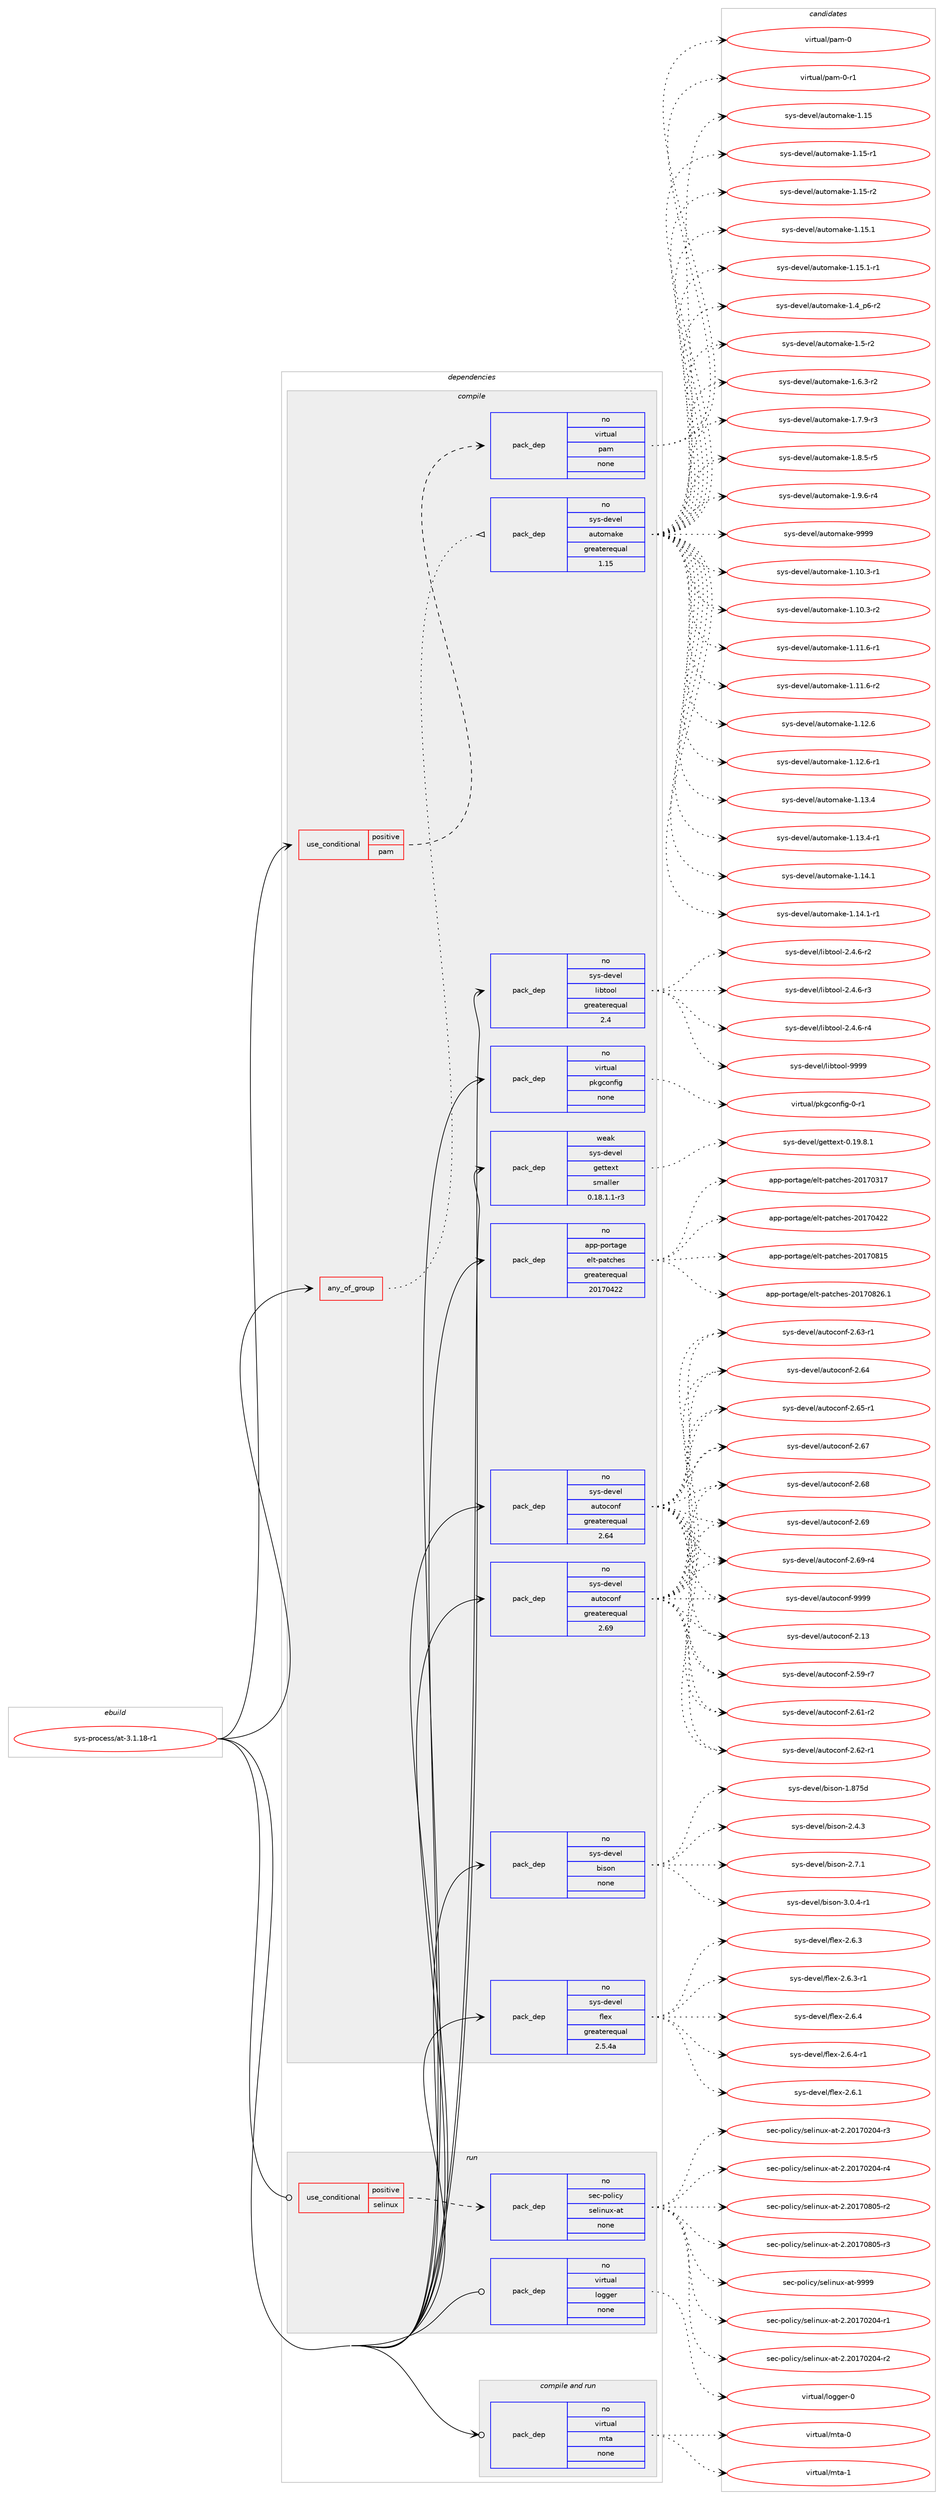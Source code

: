 digraph prolog {

# *************
# Graph options
# *************

newrank=true;
concentrate=true;
compound=true;
graph [rankdir=LR,fontname=Helvetica,fontsize=10,ranksep=1.5];#, ranksep=2.5, nodesep=0.2];
edge  [arrowhead=vee];
node  [fontname=Helvetica,fontsize=10];

# **********
# The ebuild
# **********

subgraph cluster_leftcol {
color=gray;
rank=same;
label=<<i>ebuild</i>>;
id [label="sys-process/at-3.1.18-r1", color=red, width=4, href="../sys-process/at-3.1.18-r1.svg"];
}

# ****************
# The dependencies
# ****************

subgraph cluster_midcol {
color=gray;
label=<<i>dependencies</i>>;
subgraph cluster_compile {
fillcolor="#eeeeee";
style=filled;
label=<<i>compile</i>>;
subgraph any8488 {
dependency496481 [label=<<TABLE BORDER="0" CELLBORDER="1" CELLSPACING="0" CELLPADDING="4"><TR><TD CELLPADDING="10">any_of_group</TD></TR></TABLE>>, shape=none, color=red];subgraph pack368987 {
dependency496482 [label=<<TABLE BORDER="0" CELLBORDER="1" CELLSPACING="0" CELLPADDING="4" WIDTH="220"><TR><TD ROWSPAN="6" CELLPADDING="30">pack_dep</TD></TR><TR><TD WIDTH="110">no</TD></TR><TR><TD>sys-devel</TD></TR><TR><TD>automake</TD></TR><TR><TD>greaterequal</TD></TR><TR><TD>1.15</TD></TR></TABLE>>, shape=none, color=blue];
}
dependency496481:e -> dependency496482:w [weight=20,style="dotted",arrowhead="oinv"];
}
id:e -> dependency496481:w [weight=20,style="solid",arrowhead="vee"];
subgraph cond118681 {
dependency496483 [label=<<TABLE BORDER="0" CELLBORDER="1" CELLSPACING="0" CELLPADDING="4"><TR><TD ROWSPAN="3" CELLPADDING="10">use_conditional</TD></TR><TR><TD>positive</TD></TR><TR><TD>pam</TD></TR></TABLE>>, shape=none, color=red];
subgraph pack368988 {
dependency496484 [label=<<TABLE BORDER="0" CELLBORDER="1" CELLSPACING="0" CELLPADDING="4" WIDTH="220"><TR><TD ROWSPAN="6" CELLPADDING="30">pack_dep</TD></TR><TR><TD WIDTH="110">no</TD></TR><TR><TD>virtual</TD></TR><TR><TD>pam</TD></TR><TR><TD>none</TD></TR><TR><TD></TD></TR></TABLE>>, shape=none, color=blue];
}
dependency496483:e -> dependency496484:w [weight=20,style="dashed",arrowhead="vee"];
}
id:e -> dependency496483:w [weight=20,style="solid",arrowhead="vee"];
subgraph pack368989 {
dependency496485 [label=<<TABLE BORDER="0" CELLBORDER="1" CELLSPACING="0" CELLPADDING="4" WIDTH="220"><TR><TD ROWSPAN="6" CELLPADDING="30">pack_dep</TD></TR><TR><TD WIDTH="110">no</TD></TR><TR><TD>app-portage</TD></TR><TR><TD>elt-patches</TD></TR><TR><TD>greaterequal</TD></TR><TR><TD>20170422</TD></TR></TABLE>>, shape=none, color=blue];
}
id:e -> dependency496485:w [weight=20,style="solid",arrowhead="vee"];
subgraph pack368990 {
dependency496486 [label=<<TABLE BORDER="0" CELLBORDER="1" CELLSPACING="0" CELLPADDING="4" WIDTH="220"><TR><TD ROWSPAN="6" CELLPADDING="30">pack_dep</TD></TR><TR><TD WIDTH="110">no</TD></TR><TR><TD>sys-devel</TD></TR><TR><TD>autoconf</TD></TR><TR><TD>greaterequal</TD></TR><TR><TD>2.64</TD></TR></TABLE>>, shape=none, color=blue];
}
id:e -> dependency496486:w [weight=20,style="solid",arrowhead="vee"];
subgraph pack368991 {
dependency496487 [label=<<TABLE BORDER="0" CELLBORDER="1" CELLSPACING="0" CELLPADDING="4" WIDTH="220"><TR><TD ROWSPAN="6" CELLPADDING="30">pack_dep</TD></TR><TR><TD WIDTH="110">no</TD></TR><TR><TD>sys-devel</TD></TR><TR><TD>autoconf</TD></TR><TR><TD>greaterequal</TD></TR><TR><TD>2.69</TD></TR></TABLE>>, shape=none, color=blue];
}
id:e -> dependency496487:w [weight=20,style="solid",arrowhead="vee"];
subgraph pack368992 {
dependency496488 [label=<<TABLE BORDER="0" CELLBORDER="1" CELLSPACING="0" CELLPADDING="4" WIDTH="220"><TR><TD ROWSPAN="6" CELLPADDING="30">pack_dep</TD></TR><TR><TD WIDTH="110">no</TD></TR><TR><TD>sys-devel</TD></TR><TR><TD>bison</TD></TR><TR><TD>none</TD></TR><TR><TD></TD></TR></TABLE>>, shape=none, color=blue];
}
id:e -> dependency496488:w [weight=20,style="solid",arrowhead="vee"];
subgraph pack368993 {
dependency496489 [label=<<TABLE BORDER="0" CELLBORDER="1" CELLSPACING="0" CELLPADDING="4" WIDTH="220"><TR><TD ROWSPAN="6" CELLPADDING="30">pack_dep</TD></TR><TR><TD WIDTH="110">no</TD></TR><TR><TD>sys-devel</TD></TR><TR><TD>flex</TD></TR><TR><TD>greaterequal</TD></TR><TR><TD>2.5.4a</TD></TR></TABLE>>, shape=none, color=blue];
}
id:e -> dependency496489:w [weight=20,style="solid",arrowhead="vee"];
subgraph pack368994 {
dependency496490 [label=<<TABLE BORDER="0" CELLBORDER="1" CELLSPACING="0" CELLPADDING="4" WIDTH="220"><TR><TD ROWSPAN="6" CELLPADDING="30">pack_dep</TD></TR><TR><TD WIDTH="110">no</TD></TR><TR><TD>sys-devel</TD></TR><TR><TD>libtool</TD></TR><TR><TD>greaterequal</TD></TR><TR><TD>2.4</TD></TR></TABLE>>, shape=none, color=blue];
}
id:e -> dependency496490:w [weight=20,style="solid",arrowhead="vee"];
subgraph pack368995 {
dependency496491 [label=<<TABLE BORDER="0" CELLBORDER="1" CELLSPACING="0" CELLPADDING="4" WIDTH="220"><TR><TD ROWSPAN="6" CELLPADDING="30">pack_dep</TD></TR><TR><TD WIDTH="110">no</TD></TR><TR><TD>virtual</TD></TR><TR><TD>pkgconfig</TD></TR><TR><TD>none</TD></TR><TR><TD></TD></TR></TABLE>>, shape=none, color=blue];
}
id:e -> dependency496491:w [weight=20,style="solid",arrowhead="vee"];
subgraph pack368996 {
dependency496492 [label=<<TABLE BORDER="0" CELLBORDER="1" CELLSPACING="0" CELLPADDING="4" WIDTH="220"><TR><TD ROWSPAN="6" CELLPADDING="30">pack_dep</TD></TR><TR><TD WIDTH="110">weak</TD></TR><TR><TD>sys-devel</TD></TR><TR><TD>gettext</TD></TR><TR><TD>smaller</TD></TR><TR><TD>0.18.1.1-r3</TD></TR></TABLE>>, shape=none, color=blue];
}
id:e -> dependency496492:w [weight=20,style="solid",arrowhead="vee"];
}
subgraph cluster_compileandrun {
fillcolor="#eeeeee";
style=filled;
label=<<i>compile and run</i>>;
subgraph pack368997 {
dependency496493 [label=<<TABLE BORDER="0" CELLBORDER="1" CELLSPACING="0" CELLPADDING="4" WIDTH="220"><TR><TD ROWSPAN="6" CELLPADDING="30">pack_dep</TD></TR><TR><TD WIDTH="110">no</TD></TR><TR><TD>virtual</TD></TR><TR><TD>mta</TD></TR><TR><TD>none</TD></TR><TR><TD></TD></TR></TABLE>>, shape=none, color=blue];
}
id:e -> dependency496493:w [weight=20,style="solid",arrowhead="odotvee"];
}
subgraph cluster_run {
fillcolor="#eeeeee";
style=filled;
label=<<i>run</i>>;
subgraph cond118682 {
dependency496494 [label=<<TABLE BORDER="0" CELLBORDER="1" CELLSPACING="0" CELLPADDING="4"><TR><TD ROWSPAN="3" CELLPADDING="10">use_conditional</TD></TR><TR><TD>positive</TD></TR><TR><TD>selinux</TD></TR></TABLE>>, shape=none, color=red];
subgraph pack368998 {
dependency496495 [label=<<TABLE BORDER="0" CELLBORDER="1" CELLSPACING="0" CELLPADDING="4" WIDTH="220"><TR><TD ROWSPAN="6" CELLPADDING="30">pack_dep</TD></TR><TR><TD WIDTH="110">no</TD></TR><TR><TD>sec-policy</TD></TR><TR><TD>selinux-at</TD></TR><TR><TD>none</TD></TR><TR><TD></TD></TR></TABLE>>, shape=none, color=blue];
}
dependency496494:e -> dependency496495:w [weight=20,style="dashed",arrowhead="vee"];
}
id:e -> dependency496494:w [weight=20,style="solid",arrowhead="odot"];
subgraph pack368999 {
dependency496496 [label=<<TABLE BORDER="0" CELLBORDER="1" CELLSPACING="0" CELLPADDING="4" WIDTH="220"><TR><TD ROWSPAN="6" CELLPADDING="30">pack_dep</TD></TR><TR><TD WIDTH="110">no</TD></TR><TR><TD>virtual</TD></TR><TR><TD>logger</TD></TR><TR><TD>none</TD></TR><TR><TD></TD></TR></TABLE>>, shape=none, color=blue];
}
id:e -> dependency496496:w [weight=20,style="solid",arrowhead="odot"];
}
}

# **************
# The candidates
# **************

subgraph cluster_choices {
rank=same;
color=gray;
label=<<i>candidates</i>>;

subgraph choice368987 {
color=black;
nodesep=1;
choice11512111545100101118101108479711711611110997107101454946494846514511449 [label="sys-devel/automake-1.10.3-r1", color=red, width=4,href="../sys-devel/automake-1.10.3-r1.svg"];
choice11512111545100101118101108479711711611110997107101454946494846514511450 [label="sys-devel/automake-1.10.3-r2", color=red, width=4,href="../sys-devel/automake-1.10.3-r2.svg"];
choice11512111545100101118101108479711711611110997107101454946494946544511449 [label="sys-devel/automake-1.11.6-r1", color=red, width=4,href="../sys-devel/automake-1.11.6-r1.svg"];
choice11512111545100101118101108479711711611110997107101454946494946544511450 [label="sys-devel/automake-1.11.6-r2", color=red, width=4,href="../sys-devel/automake-1.11.6-r2.svg"];
choice1151211154510010111810110847971171161111099710710145494649504654 [label="sys-devel/automake-1.12.6", color=red, width=4,href="../sys-devel/automake-1.12.6.svg"];
choice11512111545100101118101108479711711611110997107101454946495046544511449 [label="sys-devel/automake-1.12.6-r1", color=red, width=4,href="../sys-devel/automake-1.12.6-r1.svg"];
choice1151211154510010111810110847971171161111099710710145494649514652 [label="sys-devel/automake-1.13.4", color=red, width=4,href="../sys-devel/automake-1.13.4.svg"];
choice11512111545100101118101108479711711611110997107101454946495146524511449 [label="sys-devel/automake-1.13.4-r1", color=red, width=4,href="../sys-devel/automake-1.13.4-r1.svg"];
choice1151211154510010111810110847971171161111099710710145494649524649 [label="sys-devel/automake-1.14.1", color=red, width=4,href="../sys-devel/automake-1.14.1.svg"];
choice11512111545100101118101108479711711611110997107101454946495246494511449 [label="sys-devel/automake-1.14.1-r1", color=red, width=4,href="../sys-devel/automake-1.14.1-r1.svg"];
choice115121115451001011181011084797117116111109971071014549464953 [label="sys-devel/automake-1.15", color=red, width=4,href="../sys-devel/automake-1.15.svg"];
choice1151211154510010111810110847971171161111099710710145494649534511449 [label="sys-devel/automake-1.15-r1", color=red, width=4,href="../sys-devel/automake-1.15-r1.svg"];
choice1151211154510010111810110847971171161111099710710145494649534511450 [label="sys-devel/automake-1.15-r2", color=red, width=4,href="../sys-devel/automake-1.15-r2.svg"];
choice1151211154510010111810110847971171161111099710710145494649534649 [label="sys-devel/automake-1.15.1", color=red, width=4,href="../sys-devel/automake-1.15.1.svg"];
choice11512111545100101118101108479711711611110997107101454946495346494511449 [label="sys-devel/automake-1.15.1-r1", color=red, width=4,href="../sys-devel/automake-1.15.1-r1.svg"];
choice115121115451001011181011084797117116111109971071014549465295112544511450 [label="sys-devel/automake-1.4_p6-r2", color=red, width=4,href="../sys-devel/automake-1.4_p6-r2.svg"];
choice11512111545100101118101108479711711611110997107101454946534511450 [label="sys-devel/automake-1.5-r2", color=red, width=4,href="../sys-devel/automake-1.5-r2.svg"];
choice115121115451001011181011084797117116111109971071014549465446514511450 [label="sys-devel/automake-1.6.3-r2", color=red, width=4,href="../sys-devel/automake-1.6.3-r2.svg"];
choice115121115451001011181011084797117116111109971071014549465546574511451 [label="sys-devel/automake-1.7.9-r3", color=red, width=4,href="../sys-devel/automake-1.7.9-r3.svg"];
choice115121115451001011181011084797117116111109971071014549465646534511453 [label="sys-devel/automake-1.8.5-r5", color=red, width=4,href="../sys-devel/automake-1.8.5-r5.svg"];
choice115121115451001011181011084797117116111109971071014549465746544511452 [label="sys-devel/automake-1.9.6-r4", color=red, width=4,href="../sys-devel/automake-1.9.6-r4.svg"];
choice115121115451001011181011084797117116111109971071014557575757 [label="sys-devel/automake-9999", color=red, width=4,href="../sys-devel/automake-9999.svg"];
dependency496482:e -> choice11512111545100101118101108479711711611110997107101454946494846514511449:w [style=dotted,weight="100"];
dependency496482:e -> choice11512111545100101118101108479711711611110997107101454946494846514511450:w [style=dotted,weight="100"];
dependency496482:e -> choice11512111545100101118101108479711711611110997107101454946494946544511449:w [style=dotted,weight="100"];
dependency496482:e -> choice11512111545100101118101108479711711611110997107101454946494946544511450:w [style=dotted,weight="100"];
dependency496482:e -> choice1151211154510010111810110847971171161111099710710145494649504654:w [style=dotted,weight="100"];
dependency496482:e -> choice11512111545100101118101108479711711611110997107101454946495046544511449:w [style=dotted,weight="100"];
dependency496482:e -> choice1151211154510010111810110847971171161111099710710145494649514652:w [style=dotted,weight="100"];
dependency496482:e -> choice11512111545100101118101108479711711611110997107101454946495146524511449:w [style=dotted,weight="100"];
dependency496482:e -> choice1151211154510010111810110847971171161111099710710145494649524649:w [style=dotted,weight="100"];
dependency496482:e -> choice11512111545100101118101108479711711611110997107101454946495246494511449:w [style=dotted,weight="100"];
dependency496482:e -> choice115121115451001011181011084797117116111109971071014549464953:w [style=dotted,weight="100"];
dependency496482:e -> choice1151211154510010111810110847971171161111099710710145494649534511449:w [style=dotted,weight="100"];
dependency496482:e -> choice1151211154510010111810110847971171161111099710710145494649534511450:w [style=dotted,weight="100"];
dependency496482:e -> choice1151211154510010111810110847971171161111099710710145494649534649:w [style=dotted,weight="100"];
dependency496482:e -> choice11512111545100101118101108479711711611110997107101454946495346494511449:w [style=dotted,weight="100"];
dependency496482:e -> choice115121115451001011181011084797117116111109971071014549465295112544511450:w [style=dotted,weight="100"];
dependency496482:e -> choice11512111545100101118101108479711711611110997107101454946534511450:w [style=dotted,weight="100"];
dependency496482:e -> choice115121115451001011181011084797117116111109971071014549465446514511450:w [style=dotted,weight="100"];
dependency496482:e -> choice115121115451001011181011084797117116111109971071014549465546574511451:w [style=dotted,weight="100"];
dependency496482:e -> choice115121115451001011181011084797117116111109971071014549465646534511453:w [style=dotted,weight="100"];
dependency496482:e -> choice115121115451001011181011084797117116111109971071014549465746544511452:w [style=dotted,weight="100"];
dependency496482:e -> choice115121115451001011181011084797117116111109971071014557575757:w [style=dotted,weight="100"];
}
subgraph choice368988 {
color=black;
nodesep=1;
choice1181051141161179710847112971094548 [label="virtual/pam-0", color=red, width=4,href="../virtual/pam-0.svg"];
choice11810511411611797108471129710945484511449 [label="virtual/pam-0-r1", color=red, width=4,href="../virtual/pam-0-r1.svg"];
dependency496484:e -> choice1181051141161179710847112971094548:w [style=dotted,weight="100"];
dependency496484:e -> choice11810511411611797108471129710945484511449:w [style=dotted,weight="100"];
}
subgraph choice368989 {
color=black;
nodesep=1;
choice97112112451121111141169710310147101108116451129711699104101115455048495548514955 [label="app-portage/elt-patches-20170317", color=red, width=4,href="../app-portage/elt-patches-20170317.svg"];
choice97112112451121111141169710310147101108116451129711699104101115455048495548525050 [label="app-portage/elt-patches-20170422", color=red, width=4,href="../app-portage/elt-patches-20170422.svg"];
choice97112112451121111141169710310147101108116451129711699104101115455048495548564953 [label="app-portage/elt-patches-20170815", color=red, width=4,href="../app-portage/elt-patches-20170815.svg"];
choice971121124511211111411697103101471011081164511297116991041011154550484955485650544649 [label="app-portage/elt-patches-20170826.1", color=red, width=4,href="../app-portage/elt-patches-20170826.1.svg"];
dependency496485:e -> choice97112112451121111141169710310147101108116451129711699104101115455048495548514955:w [style=dotted,weight="100"];
dependency496485:e -> choice97112112451121111141169710310147101108116451129711699104101115455048495548525050:w [style=dotted,weight="100"];
dependency496485:e -> choice97112112451121111141169710310147101108116451129711699104101115455048495548564953:w [style=dotted,weight="100"];
dependency496485:e -> choice971121124511211111411697103101471011081164511297116991041011154550484955485650544649:w [style=dotted,weight="100"];
}
subgraph choice368990 {
color=black;
nodesep=1;
choice115121115451001011181011084797117116111991111101024550464951 [label="sys-devel/autoconf-2.13", color=red, width=4,href="../sys-devel/autoconf-2.13.svg"];
choice1151211154510010111810110847971171161119911111010245504653574511455 [label="sys-devel/autoconf-2.59-r7", color=red, width=4,href="../sys-devel/autoconf-2.59-r7.svg"];
choice1151211154510010111810110847971171161119911111010245504654494511450 [label="sys-devel/autoconf-2.61-r2", color=red, width=4,href="../sys-devel/autoconf-2.61-r2.svg"];
choice1151211154510010111810110847971171161119911111010245504654504511449 [label="sys-devel/autoconf-2.62-r1", color=red, width=4,href="../sys-devel/autoconf-2.62-r1.svg"];
choice1151211154510010111810110847971171161119911111010245504654514511449 [label="sys-devel/autoconf-2.63-r1", color=red, width=4,href="../sys-devel/autoconf-2.63-r1.svg"];
choice115121115451001011181011084797117116111991111101024550465452 [label="sys-devel/autoconf-2.64", color=red, width=4,href="../sys-devel/autoconf-2.64.svg"];
choice1151211154510010111810110847971171161119911111010245504654534511449 [label="sys-devel/autoconf-2.65-r1", color=red, width=4,href="../sys-devel/autoconf-2.65-r1.svg"];
choice115121115451001011181011084797117116111991111101024550465455 [label="sys-devel/autoconf-2.67", color=red, width=4,href="../sys-devel/autoconf-2.67.svg"];
choice115121115451001011181011084797117116111991111101024550465456 [label="sys-devel/autoconf-2.68", color=red, width=4,href="../sys-devel/autoconf-2.68.svg"];
choice115121115451001011181011084797117116111991111101024550465457 [label="sys-devel/autoconf-2.69", color=red, width=4,href="../sys-devel/autoconf-2.69.svg"];
choice1151211154510010111810110847971171161119911111010245504654574511452 [label="sys-devel/autoconf-2.69-r4", color=red, width=4,href="../sys-devel/autoconf-2.69-r4.svg"];
choice115121115451001011181011084797117116111991111101024557575757 [label="sys-devel/autoconf-9999", color=red, width=4,href="../sys-devel/autoconf-9999.svg"];
dependency496486:e -> choice115121115451001011181011084797117116111991111101024550464951:w [style=dotted,weight="100"];
dependency496486:e -> choice1151211154510010111810110847971171161119911111010245504653574511455:w [style=dotted,weight="100"];
dependency496486:e -> choice1151211154510010111810110847971171161119911111010245504654494511450:w [style=dotted,weight="100"];
dependency496486:e -> choice1151211154510010111810110847971171161119911111010245504654504511449:w [style=dotted,weight="100"];
dependency496486:e -> choice1151211154510010111810110847971171161119911111010245504654514511449:w [style=dotted,weight="100"];
dependency496486:e -> choice115121115451001011181011084797117116111991111101024550465452:w [style=dotted,weight="100"];
dependency496486:e -> choice1151211154510010111810110847971171161119911111010245504654534511449:w [style=dotted,weight="100"];
dependency496486:e -> choice115121115451001011181011084797117116111991111101024550465455:w [style=dotted,weight="100"];
dependency496486:e -> choice115121115451001011181011084797117116111991111101024550465456:w [style=dotted,weight="100"];
dependency496486:e -> choice115121115451001011181011084797117116111991111101024550465457:w [style=dotted,weight="100"];
dependency496486:e -> choice1151211154510010111810110847971171161119911111010245504654574511452:w [style=dotted,weight="100"];
dependency496486:e -> choice115121115451001011181011084797117116111991111101024557575757:w [style=dotted,weight="100"];
}
subgraph choice368991 {
color=black;
nodesep=1;
choice115121115451001011181011084797117116111991111101024550464951 [label="sys-devel/autoconf-2.13", color=red, width=4,href="../sys-devel/autoconf-2.13.svg"];
choice1151211154510010111810110847971171161119911111010245504653574511455 [label="sys-devel/autoconf-2.59-r7", color=red, width=4,href="../sys-devel/autoconf-2.59-r7.svg"];
choice1151211154510010111810110847971171161119911111010245504654494511450 [label="sys-devel/autoconf-2.61-r2", color=red, width=4,href="../sys-devel/autoconf-2.61-r2.svg"];
choice1151211154510010111810110847971171161119911111010245504654504511449 [label="sys-devel/autoconf-2.62-r1", color=red, width=4,href="../sys-devel/autoconf-2.62-r1.svg"];
choice1151211154510010111810110847971171161119911111010245504654514511449 [label="sys-devel/autoconf-2.63-r1", color=red, width=4,href="../sys-devel/autoconf-2.63-r1.svg"];
choice115121115451001011181011084797117116111991111101024550465452 [label="sys-devel/autoconf-2.64", color=red, width=4,href="../sys-devel/autoconf-2.64.svg"];
choice1151211154510010111810110847971171161119911111010245504654534511449 [label="sys-devel/autoconf-2.65-r1", color=red, width=4,href="../sys-devel/autoconf-2.65-r1.svg"];
choice115121115451001011181011084797117116111991111101024550465455 [label="sys-devel/autoconf-2.67", color=red, width=4,href="../sys-devel/autoconf-2.67.svg"];
choice115121115451001011181011084797117116111991111101024550465456 [label="sys-devel/autoconf-2.68", color=red, width=4,href="../sys-devel/autoconf-2.68.svg"];
choice115121115451001011181011084797117116111991111101024550465457 [label="sys-devel/autoconf-2.69", color=red, width=4,href="../sys-devel/autoconf-2.69.svg"];
choice1151211154510010111810110847971171161119911111010245504654574511452 [label="sys-devel/autoconf-2.69-r4", color=red, width=4,href="../sys-devel/autoconf-2.69-r4.svg"];
choice115121115451001011181011084797117116111991111101024557575757 [label="sys-devel/autoconf-9999", color=red, width=4,href="../sys-devel/autoconf-9999.svg"];
dependency496487:e -> choice115121115451001011181011084797117116111991111101024550464951:w [style=dotted,weight="100"];
dependency496487:e -> choice1151211154510010111810110847971171161119911111010245504653574511455:w [style=dotted,weight="100"];
dependency496487:e -> choice1151211154510010111810110847971171161119911111010245504654494511450:w [style=dotted,weight="100"];
dependency496487:e -> choice1151211154510010111810110847971171161119911111010245504654504511449:w [style=dotted,weight="100"];
dependency496487:e -> choice1151211154510010111810110847971171161119911111010245504654514511449:w [style=dotted,weight="100"];
dependency496487:e -> choice115121115451001011181011084797117116111991111101024550465452:w [style=dotted,weight="100"];
dependency496487:e -> choice1151211154510010111810110847971171161119911111010245504654534511449:w [style=dotted,weight="100"];
dependency496487:e -> choice115121115451001011181011084797117116111991111101024550465455:w [style=dotted,weight="100"];
dependency496487:e -> choice115121115451001011181011084797117116111991111101024550465456:w [style=dotted,weight="100"];
dependency496487:e -> choice115121115451001011181011084797117116111991111101024550465457:w [style=dotted,weight="100"];
dependency496487:e -> choice1151211154510010111810110847971171161119911111010245504654574511452:w [style=dotted,weight="100"];
dependency496487:e -> choice115121115451001011181011084797117116111991111101024557575757:w [style=dotted,weight="100"];
}
subgraph choice368992 {
color=black;
nodesep=1;
choice115121115451001011181011084798105115111110454946565553100 [label="sys-devel/bison-1.875d", color=red, width=4,href="../sys-devel/bison-1.875d.svg"];
choice115121115451001011181011084798105115111110455046524651 [label="sys-devel/bison-2.4.3", color=red, width=4,href="../sys-devel/bison-2.4.3.svg"];
choice115121115451001011181011084798105115111110455046554649 [label="sys-devel/bison-2.7.1", color=red, width=4,href="../sys-devel/bison-2.7.1.svg"];
choice1151211154510010111810110847981051151111104551464846524511449 [label="sys-devel/bison-3.0.4-r1", color=red, width=4,href="../sys-devel/bison-3.0.4-r1.svg"];
dependency496488:e -> choice115121115451001011181011084798105115111110454946565553100:w [style=dotted,weight="100"];
dependency496488:e -> choice115121115451001011181011084798105115111110455046524651:w [style=dotted,weight="100"];
dependency496488:e -> choice115121115451001011181011084798105115111110455046554649:w [style=dotted,weight="100"];
dependency496488:e -> choice1151211154510010111810110847981051151111104551464846524511449:w [style=dotted,weight="100"];
}
subgraph choice368993 {
color=black;
nodesep=1;
choice1151211154510010111810110847102108101120455046544649 [label="sys-devel/flex-2.6.1", color=red, width=4,href="../sys-devel/flex-2.6.1.svg"];
choice1151211154510010111810110847102108101120455046544651 [label="sys-devel/flex-2.6.3", color=red, width=4,href="../sys-devel/flex-2.6.3.svg"];
choice11512111545100101118101108471021081011204550465446514511449 [label="sys-devel/flex-2.6.3-r1", color=red, width=4,href="../sys-devel/flex-2.6.3-r1.svg"];
choice1151211154510010111810110847102108101120455046544652 [label="sys-devel/flex-2.6.4", color=red, width=4,href="../sys-devel/flex-2.6.4.svg"];
choice11512111545100101118101108471021081011204550465446524511449 [label="sys-devel/flex-2.6.4-r1", color=red, width=4,href="../sys-devel/flex-2.6.4-r1.svg"];
dependency496489:e -> choice1151211154510010111810110847102108101120455046544649:w [style=dotted,weight="100"];
dependency496489:e -> choice1151211154510010111810110847102108101120455046544651:w [style=dotted,weight="100"];
dependency496489:e -> choice11512111545100101118101108471021081011204550465446514511449:w [style=dotted,weight="100"];
dependency496489:e -> choice1151211154510010111810110847102108101120455046544652:w [style=dotted,weight="100"];
dependency496489:e -> choice11512111545100101118101108471021081011204550465446524511449:w [style=dotted,weight="100"];
}
subgraph choice368994 {
color=black;
nodesep=1;
choice1151211154510010111810110847108105981161111111084550465246544511450 [label="sys-devel/libtool-2.4.6-r2", color=red, width=4,href="../sys-devel/libtool-2.4.6-r2.svg"];
choice1151211154510010111810110847108105981161111111084550465246544511451 [label="sys-devel/libtool-2.4.6-r3", color=red, width=4,href="../sys-devel/libtool-2.4.6-r3.svg"];
choice1151211154510010111810110847108105981161111111084550465246544511452 [label="sys-devel/libtool-2.4.6-r4", color=red, width=4,href="../sys-devel/libtool-2.4.6-r4.svg"];
choice1151211154510010111810110847108105981161111111084557575757 [label="sys-devel/libtool-9999", color=red, width=4,href="../sys-devel/libtool-9999.svg"];
dependency496490:e -> choice1151211154510010111810110847108105981161111111084550465246544511450:w [style=dotted,weight="100"];
dependency496490:e -> choice1151211154510010111810110847108105981161111111084550465246544511451:w [style=dotted,weight="100"];
dependency496490:e -> choice1151211154510010111810110847108105981161111111084550465246544511452:w [style=dotted,weight="100"];
dependency496490:e -> choice1151211154510010111810110847108105981161111111084557575757:w [style=dotted,weight="100"];
}
subgraph choice368995 {
color=black;
nodesep=1;
choice11810511411611797108471121071039911111010210510345484511449 [label="virtual/pkgconfig-0-r1", color=red, width=4,href="../virtual/pkgconfig-0-r1.svg"];
dependency496491:e -> choice11810511411611797108471121071039911111010210510345484511449:w [style=dotted,weight="100"];
}
subgraph choice368996 {
color=black;
nodesep=1;
choice1151211154510010111810110847103101116116101120116454846495746564649 [label="sys-devel/gettext-0.19.8.1", color=red, width=4,href="../sys-devel/gettext-0.19.8.1.svg"];
dependency496492:e -> choice1151211154510010111810110847103101116116101120116454846495746564649:w [style=dotted,weight="100"];
}
subgraph choice368997 {
color=black;
nodesep=1;
choice1181051141161179710847109116974548 [label="virtual/mta-0", color=red, width=4,href="../virtual/mta-0.svg"];
choice1181051141161179710847109116974549 [label="virtual/mta-1", color=red, width=4,href="../virtual/mta-1.svg"];
dependency496493:e -> choice1181051141161179710847109116974548:w [style=dotted,weight="100"];
dependency496493:e -> choice1181051141161179710847109116974549:w [style=dotted,weight="100"];
}
subgraph choice368998 {
color=black;
nodesep=1;
choice11510199451121111081059912147115101108105110117120459711645504650484955485048524511449 [label="sec-policy/selinux-at-2.20170204-r1", color=red, width=4,href="../sec-policy/selinux-at-2.20170204-r1.svg"];
choice11510199451121111081059912147115101108105110117120459711645504650484955485048524511450 [label="sec-policy/selinux-at-2.20170204-r2", color=red, width=4,href="../sec-policy/selinux-at-2.20170204-r2.svg"];
choice11510199451121111081059912147115101108105110117120459711645504650484955485048524511451 [label="sec-policy/selinux-at-2.20170204-r3", color=red, width=4,href="../sec-policy/selinux-at-2.20170204-r3.svg"];
choice11510199451121111081059912147115101108105110117120459711645504650484955485048524511452 [label="sec-policy/selinux-at-2.20170204-r4", color=red, width=4,href="../sec-policy/selinux-at-2.20170204-r4.svg"];
choice11510199451121111081059912147115101108105110117120459711645504650484955485648534511450 [label="sec-policy/selinux-at-2.20170805-r2", color=red, width=4,href="../sec-policy/selinux-at-2.20170805-r2.svg"];
choice11510199451121111081059912147115101108105110117120459711645504650484955485648534511451 [label="sec-policy/selinux-at-2.20170805-r3", color=red, width=4,href="../sec-policy/selinux-at-2.20170805-r3.svg"];
choice1151019945112111108105991214711510110810511011712045971164557575757 [label="sec-policy/selinux-at-9999", color=red, width=4,href="../sec-policy/selinux-at-9999.svg"];
dependency496495:e -> choice11510199451121111081059912147115101108105110117120459711645504650484955485048524511449:w [style=dotted,weight="100"];
dependency496495:e -> choice11510199451121111081059912147115101108105110117120459711645504650484955485048524511450:w [style=dotted,weight="100"];
dependency496495:e -> choice11510199451121111081059912147115101108105110117120459711645504650484955485048524511451:w [style=dotted,weight="100"];
dependency496495:e -> choice11510199451121111081059912147115101108105110117120459711645504650484955485048524511452:w [style=dotted,weight="100"];
dependency496495:e -> choice11510199451121111081059912147115101108105110117120459711645504650484955485648534511450:w [style=dotted,weight="100"];
dependency496495:e -> choice11510199451121111081059912147115101108105110117120459711645504650484955485648534511451:w [style=dotted,weight="100"];
dependency496495:e -> choice1151019945112111108105991214711510110810511011712045971164557575757:w [style=dotted,weight="100"];
}
subgraph choice368999 {
color=black;
nodesep=1;
choice11810511411611797108471081111031031011144548 [label="virtual/logger-0", color=red, width=4,href="../virtual/logger-0.svg"];
dependency496496:e -> choice11810511411611797108471081111031031011144548:w [style=dotted,weight="100"];
}
}

}
